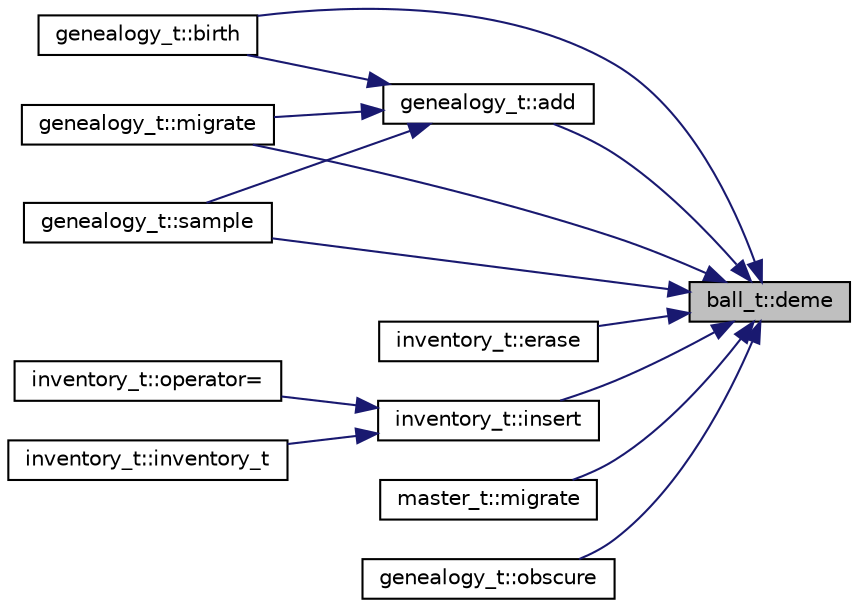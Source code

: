 digraph "ball_t::deme"
{
 // LATEX_PDF_SIZE
  edge [fontname="Helvetica",fontsize="10",labelfontname="Helvetica",labelfontsize="10"];
  node [fontname="Helvetica",fontsize="10",shape=record];
  rankdir="RL";
  Node1 [label="ball_t::deme",height=0.2,width=0.4,color="black", fillcolor="grey75", style="filled", fontcolor="black",tooltip="view deme"];
  Node1 -> Node2 [dir="back",color="midnightblue",fontsize="10",style="solid",fontname="Helvetica"];
  Node2 [label="genealogy_t::add",height=0.2,width=0.4,color="black", fillcolor="white", style="filled",URL="$classgenealogy__t.html#a140358dfddf568a26cff1d5933bf2627",tooltip=" "];
  Node2 -> Node3 [dir="back",color="midnightblue",fontsize="10",style="solid",fontname="Helvetica"];
  Node3 [label="genealogy_t::birth",height=0.2,width=0.4,color="black", fillcolor="white", style="filled",URL="$classgenealogy__t.html#a36b201488ebd7d7464885cf4651576fe",tooltip="birth into deme d"];
  Node2 -> Node4 [dir="back",color="midnightblue",fontsize="10",style="solid",fontname="Helvetica"];
  Node4 [label="genealogy_t::migrate",height=0.2,width=0.4,color="black", fillcolor="white", style="filled",URL="$classgenealogy__t.html#ac72fa260845cb9f95ddf6814e978e122",tooltip="movement into deme d"];
  Node2 -> Node5 [dir="back",color="midnightblue",fontsize="10",style="solid",fontname="Helvetica"];
  Node5 [label="genealogy_t::sample",height=0.2,width=0.4,color="black", fillcolor="white", style="filled",URL="$classgenealogy__t.html#a47fa3b85b66c8241a1e6217113077534",tooltip="insert a sample node"];
  Node1 -> Node3 [dir="back",color="midnightblue",fontsize="10",style="solid",fontname="Helvetica"];
  Node1 -> Node6 [dir="back",color="midnightblue",fontsize="10",style="solid",fontname="Helvetica"];
  Node6 [label="inventory_t::erase",height=0.2,width=0.4,color="black", fillcolor="white", style="filled",URL="$classinventory__t.html#a29124069de8f231217845de929ae5bb1",tooltip=" "];
  Node1 -> Node7 [dir="back",color="midnightblue",fontsize="10",style="solid",fontname="Helvetica"];
  Node7 [label="inventory_t::insert",height=0.2,width=0.4,color="black", fillcolor="white", style="filled",URL="$classinventory__t.html#a30a1374922f8892fac5eaa75a0db3cb1",tooltip=" "];
  Node7 -> Node8 [dir="back",color="midnightblue",fontsize="10",style="solid",fontname="Helvetica"];
  Node8 [label="inventory_t::inventory_t",height=0.2,width=0.4,color="black", fillcolor="white", style="filled",URL="$classinventory__t.html#ad66d52c55a1339e49e453c56f7b7ea60",tooltip=" "];
  Node7 -> Node9 [dir="back",color="midnightblue",fontsize="10",style="solid",fontname="Helvetica"];
  Node9 [label="inventory_t::operator=",height=0.2,width=0.4,color="black", fillcolor="white", style="filled",URL="$classinventory__t.html#a587cb6c66cb791df807f57382f61d682",tooltip="copy an inventory"];
  Node1 -> Node10 [dir="back",color="midnightblue",fontsize="10",style="solid",fontname="Helvetica"];
  Node10 [label="master_t::migrate",height=0.2,width=0.4,color="black", fillcolor="white", style="filled",URL="$classmaster__t.html#acf3f98270ade9b0fef7a538b83887ec4",tooltip="migration from deme i to deme j"];
  Node1 -> Node4 [dir="back",color="midnightblue",fontsize="10",style="solid",fontname="Helvetica"];
  Node1 -> Node11 [dir="back",color="midnightblue",fontsize="10",style="solid",fontname="Helvetica"];
  Node11 [label="genealogy_t::obscure",height=0.2,width=0.4,color="black", fillcolor="white", style="filled",URL="$classgenealogy__t.html#ad35cd81e778d84727b0fcfa8839b28cb",tooltip="erase all deme information"];
  Node1 -> Node5 [dir="back",color="midnightblue",fontsize="10",style="solid",fontname="Helvetica"];
}
